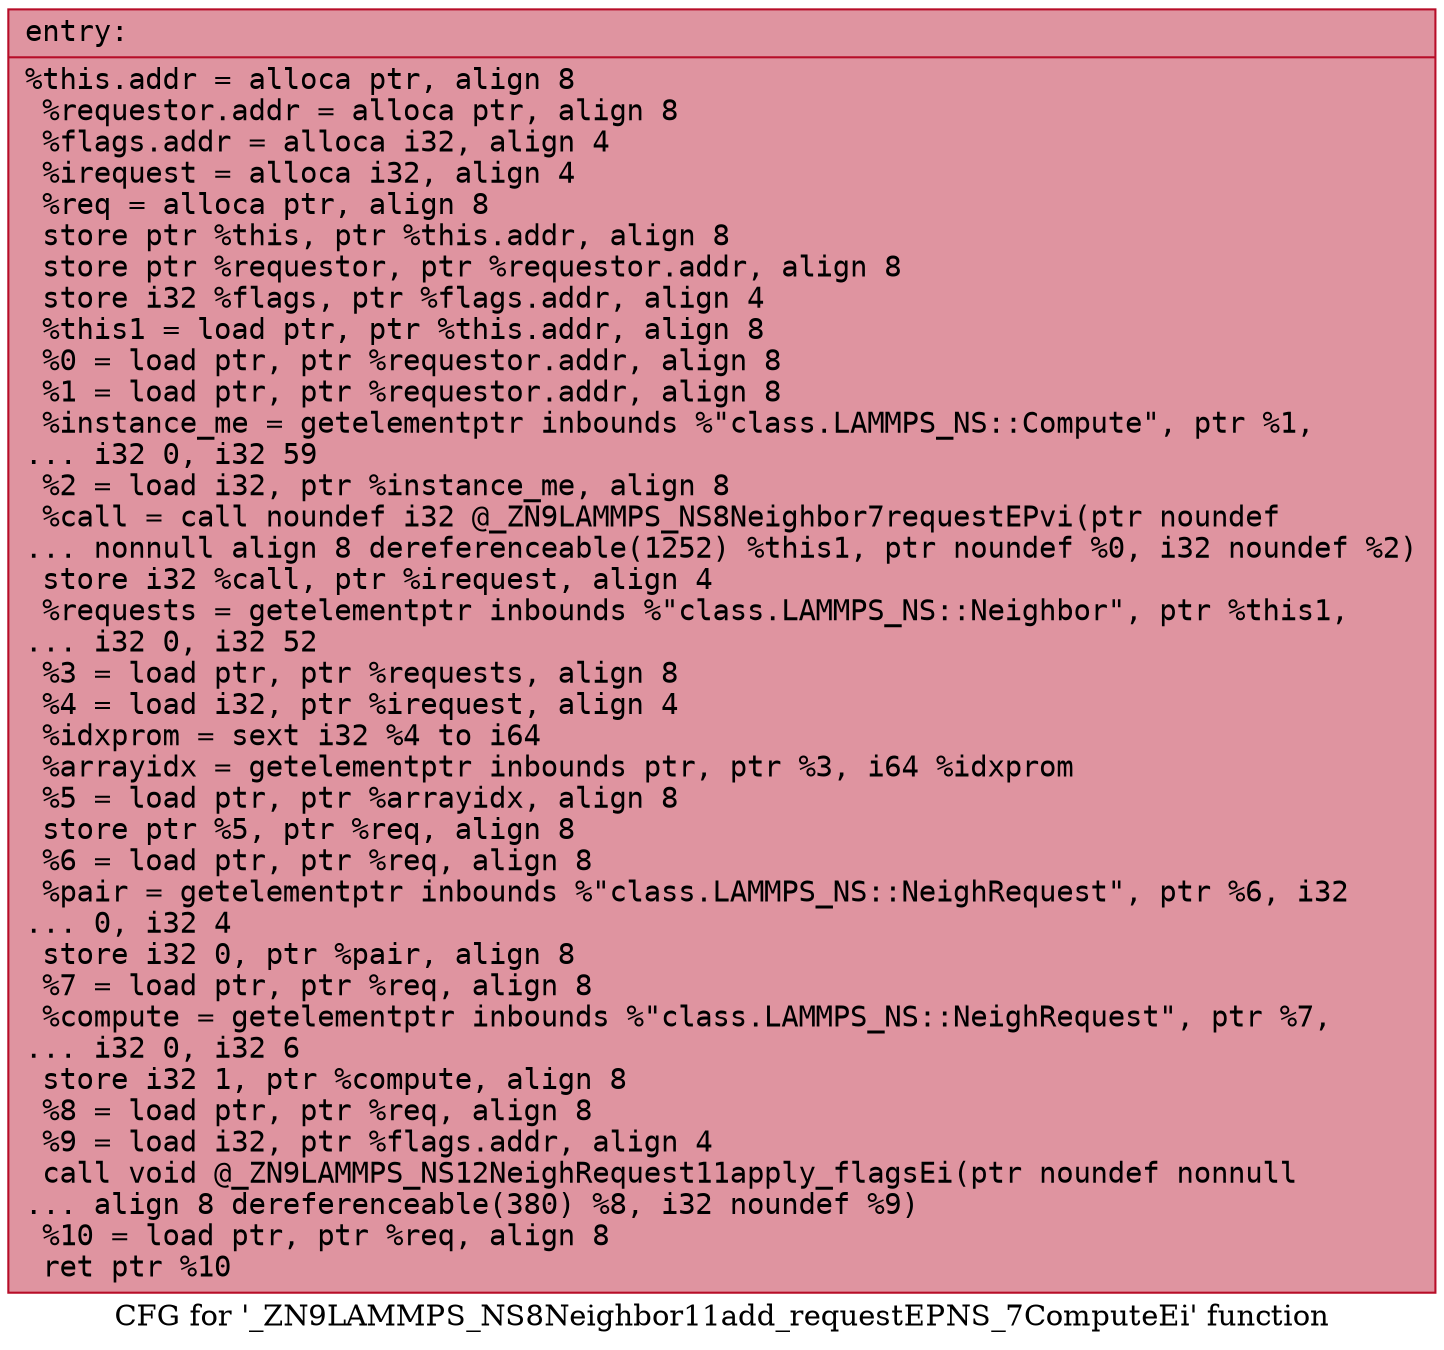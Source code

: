 digraph "CFG for '_ZN9LAMMPS_NS8Neighbor11add_requestEPNS_7ComputeEi' function" {
	label="CFG for '_ZN9LAMMPS_NS8Neighbor11add_requestEPNS_7ComputeEi' function";

	Node0x5563be00f9f0 [shape=record,color="#b70d28ff", style=filled, fillcolor="#b70d2870" fontname="Courier",label="{entry:\l|  %this.addr = alloca ptr, align 8\l  %requestor.addr = alloca ptr, align 8\l  %flags.addr = alloca i32, align 4\l  %irequest = alloca i32, align 4\l  %req = alloca ptr, align 8\l  store ptr %this, ptr %this.addr, align 8\l  store ptr %requestor, ptr %requestor.addr, align 8\l  store i32 %flags, ptr %flags.addr, align 4\l  %this1 = load ptr, ptr %this.addr, align 8\l  %0 = load ptr, ptr %requestor.addr, align 8\l  %1 = load ptr, ptr %requestor.addr, align 8\l  %instance_me = getelementptr inbounds %\"class.LAMMPS_NS::Compute\", ptr %1,\l... i32 0, i32 59\l  %2 = load i32, ptr %instance_me, align 8\l  %call = call noundef i32 @_ZN9LAMMPS_NS8Neighbor7requestEPvi(ptr noundef\l... nonnull align 8 dereferenceable(1252) %this1, ptr noundef %0, i32 noundef %2)\l  store i32 %call, ptr %irequest, align 4\l  %requests = getelementptr inbounds %\"class.LAMMPS_NS::Neighbor\", ptr %this1,\l... i32 0, i32 52\l  %3 = load ptr, ptr %requests, align 8\l  %4 = load i32, ptr %irequest, align 4\l  %idxprom = sext i32 %4 to i64\l  %arrayidx = getelementptr inbounds ptr, ptr %3, i64 %idxprom\l  %5 = load ptr, ptr %arrayidx, align 8\l  store ptr %5, ptr %req, align 8\l  %6 = load ptr, ptr %req, align 8\l  %pair = getelementptr inbounds %\"class.LAMMPS_NS::NeighRequest\", ptr %6, i32\l... 0, i32 4\l  store i32 0, ptr %pair, align 8\l  %7 = load ptr, ptr %req, align 8\l  %compute = getelementptr inbounds %\"class.LAMMPS_NS::NeighRequest\", ptr %7,\l... i32 0, i32 6\l  store i32 1, ptr %compute, align 8\l  %8 = load ptr, ptr %req, align 8\l  %9 = load i32, ptr %flags.addr, align 4\l  call void @_ZN9LAMMPS_NS12NeighRequest11apply_flagsEi(ptr noundef nonnull\l... align 8 dereferenceable(380) %8, i32 noundef %9)\l  %10 = load ptr, ptr %req, align 8\l  ret ptr %10\l}"];
}
